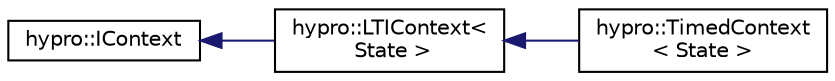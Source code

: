 digraph "Graphical Class Hierarchy"
{
  edge [fontname="Helvetica",fontsize="10",labelfontname="Helvetica",labelfontsize="10"];
  node [fontname="Helvetica",fontsize="10",shape=record];
  rankdir="LR";
  Node1 [label="hypro::IContext",height=0.2,width=0.4,color="black", fillcolor="white", style="filled",URL="$classhypro_1_1IContext.html"];
  Node1 -> Node2 [dir="back",color="midnightblue",fontsize="10",style="solid",fontname="Helvetica"];
  Node2 [label="hypro::LTIContext\<\l State \>",height=0.2,width=0.4,color="black", fillcolor="white", style="filled",URL="$classhypro_1_1LTIContext.html"];
  Node2 -> Node3 [dir="back",color="midnightblue",fontsize="10",style="solid",fontname="Helvetica"];
  Node3 [label="hypro::TimedContext\l\< State \>",height=0.2,width=0.4,color="black", fillcolor="white", style="filled",URL="$classhypro_1_1TimedContext.html"];
}
